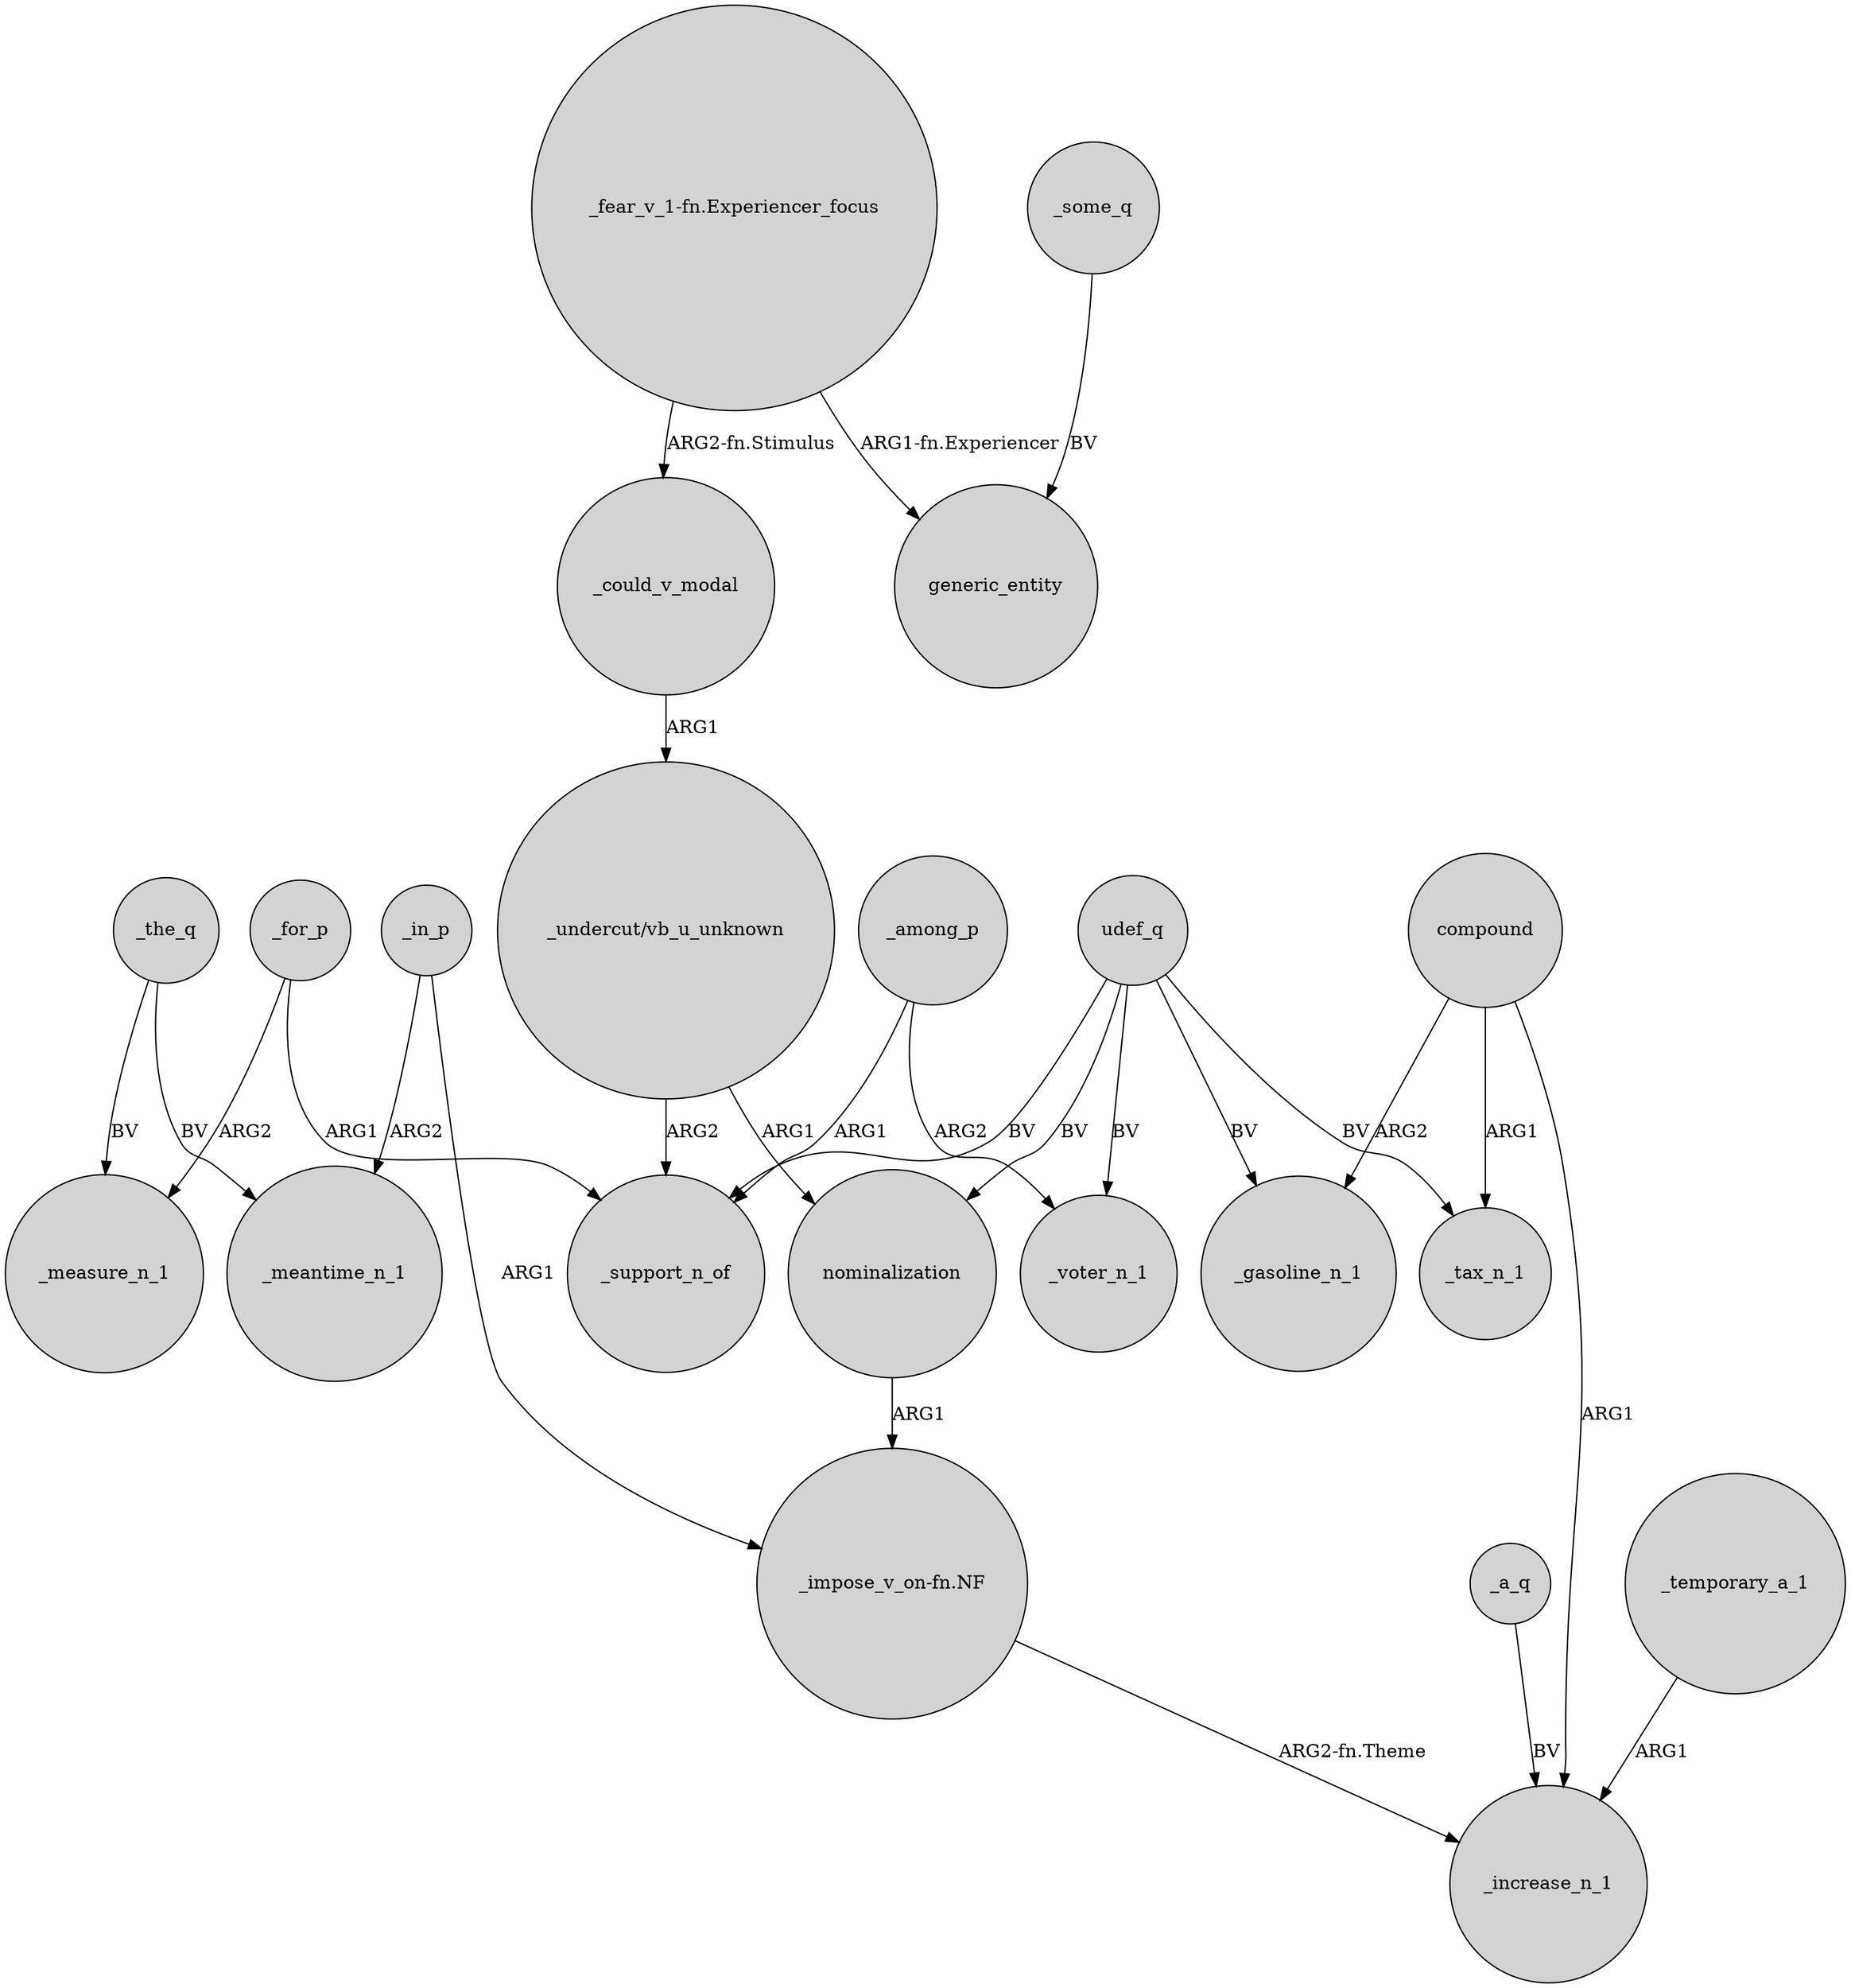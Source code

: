digraph {
	node [shape=circle style=filled]
	_the_q -> _measure_n_1 [label=BV]
	_among_p -> _support_n_of [label=ARG1]
	_a_q -> _increase_n_1 [label=BV]
	_among_p -> _voter_n_1 [label=ARG2]
	"_undercut/vb_u_unknown" -> nominalization [label=ARG1]
	compound -> _gasoline_n_1 [label=ARG2]
	_the_q -> _meantime_n_1 [label=BV]
	compound -> _tax_n_1 [label=ARG1]
	_for_p -> _support_n_of [label=ARG1]
	udef_q -> _tax_n_1 [label=BV]
	"_fear_v_1-fn.Experiencer_focus" -> generic_entity [label="ARG1-fn.Experiencer"]
	"_impose_v_on-fn.NF" -> _increase_n_1 [label="ARG2-fn.Theme"]
	_in_p -> "_impose_v_on-fn.NF" [label=ARG1]
	udef_q -> _voter_n_1 [label=BV]
	_some_q -> generic_entity [label=BV]
	udef_q -> nominalization [label=BV]
	"_undercut/vb_u_unknown" -> _support_n_of [label=ARG2]
	nominalization -> "_impose_v_on-fn.NF" [label=ARG1]
	_could_v_modal -> "_undercut/vb_u_unknown" [label=ARG1]
	udef_q -> _support_n_of [label=BV]
	_temporary_a_1 -> _increase_n_1 [label=ARG1]
	udef_q -> _gasoline_n_1 [label=BV]
	compound -> _increase_n_1 [label=ARG1]
	"_fear_v_1-fn.Experiencer_focus" -> _could_v_modal [label="ARG2-fn.Stimulus"]
	_for_p -> _measure_n_1 [label=ARG2]
	_in_p -> _meantime_n_1 [label=ARG2]
}
